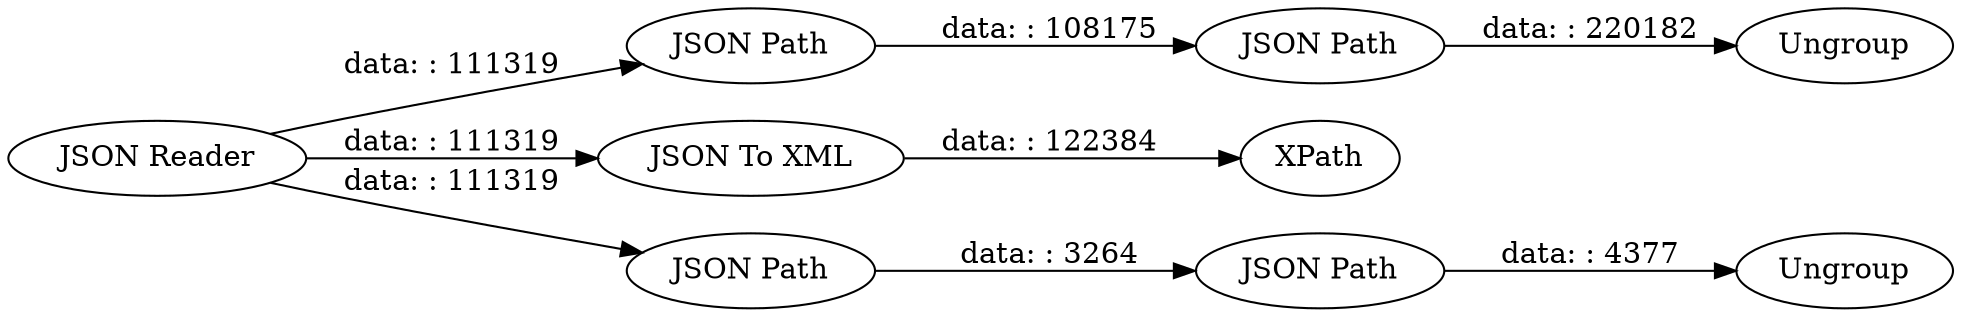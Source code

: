 digraph {
	"5997386191832085398_1" [label="JSON Reader"]
	"5997386191832085398_6" [label=Ungroup]
	"5997386191832085398_5" [label="JSON Path"]
	"5997386191832085398_10" [label=XPath]
	"5997386191832085398_8" [label=Ungroup]
	"5997386191832085398_4" [label="JSON Path"]
	"5997386191832085398_2" [label="JSON To XML"]
	"5997386191832085398_7" [label="JSON Path"]
	"5997386191832085398_9" [label="JSON Path"]
	"5997386191832085398_1" -> "5997386191832085398_2" [label="data: : 111319"]
	"5997386191832085398_1" -> "5997386191832085398_9" [label="data: : 111319"]
	"5997386191832085398_5" -> "5997386191832085398_6" [label="data: : 220182"]
	"5997386191832085398_4" -> "5997386191832085398_5" [label="data: : 108175"]
	"5997386191832085398_2" -> "5997386191832085398_10" [label="data: : 122384"]
	"5997386191832085398_1" -> "5997386191832085398_4" [label="data: : 111319"]
	"5997386191832085398_9" -> "5997386191832085398_7" [label="data: : 3264"]
	"5997386191832085398_7" -> "5997386191832085398_8" [label="data: : 4377"]
	rankdir=LR
}
